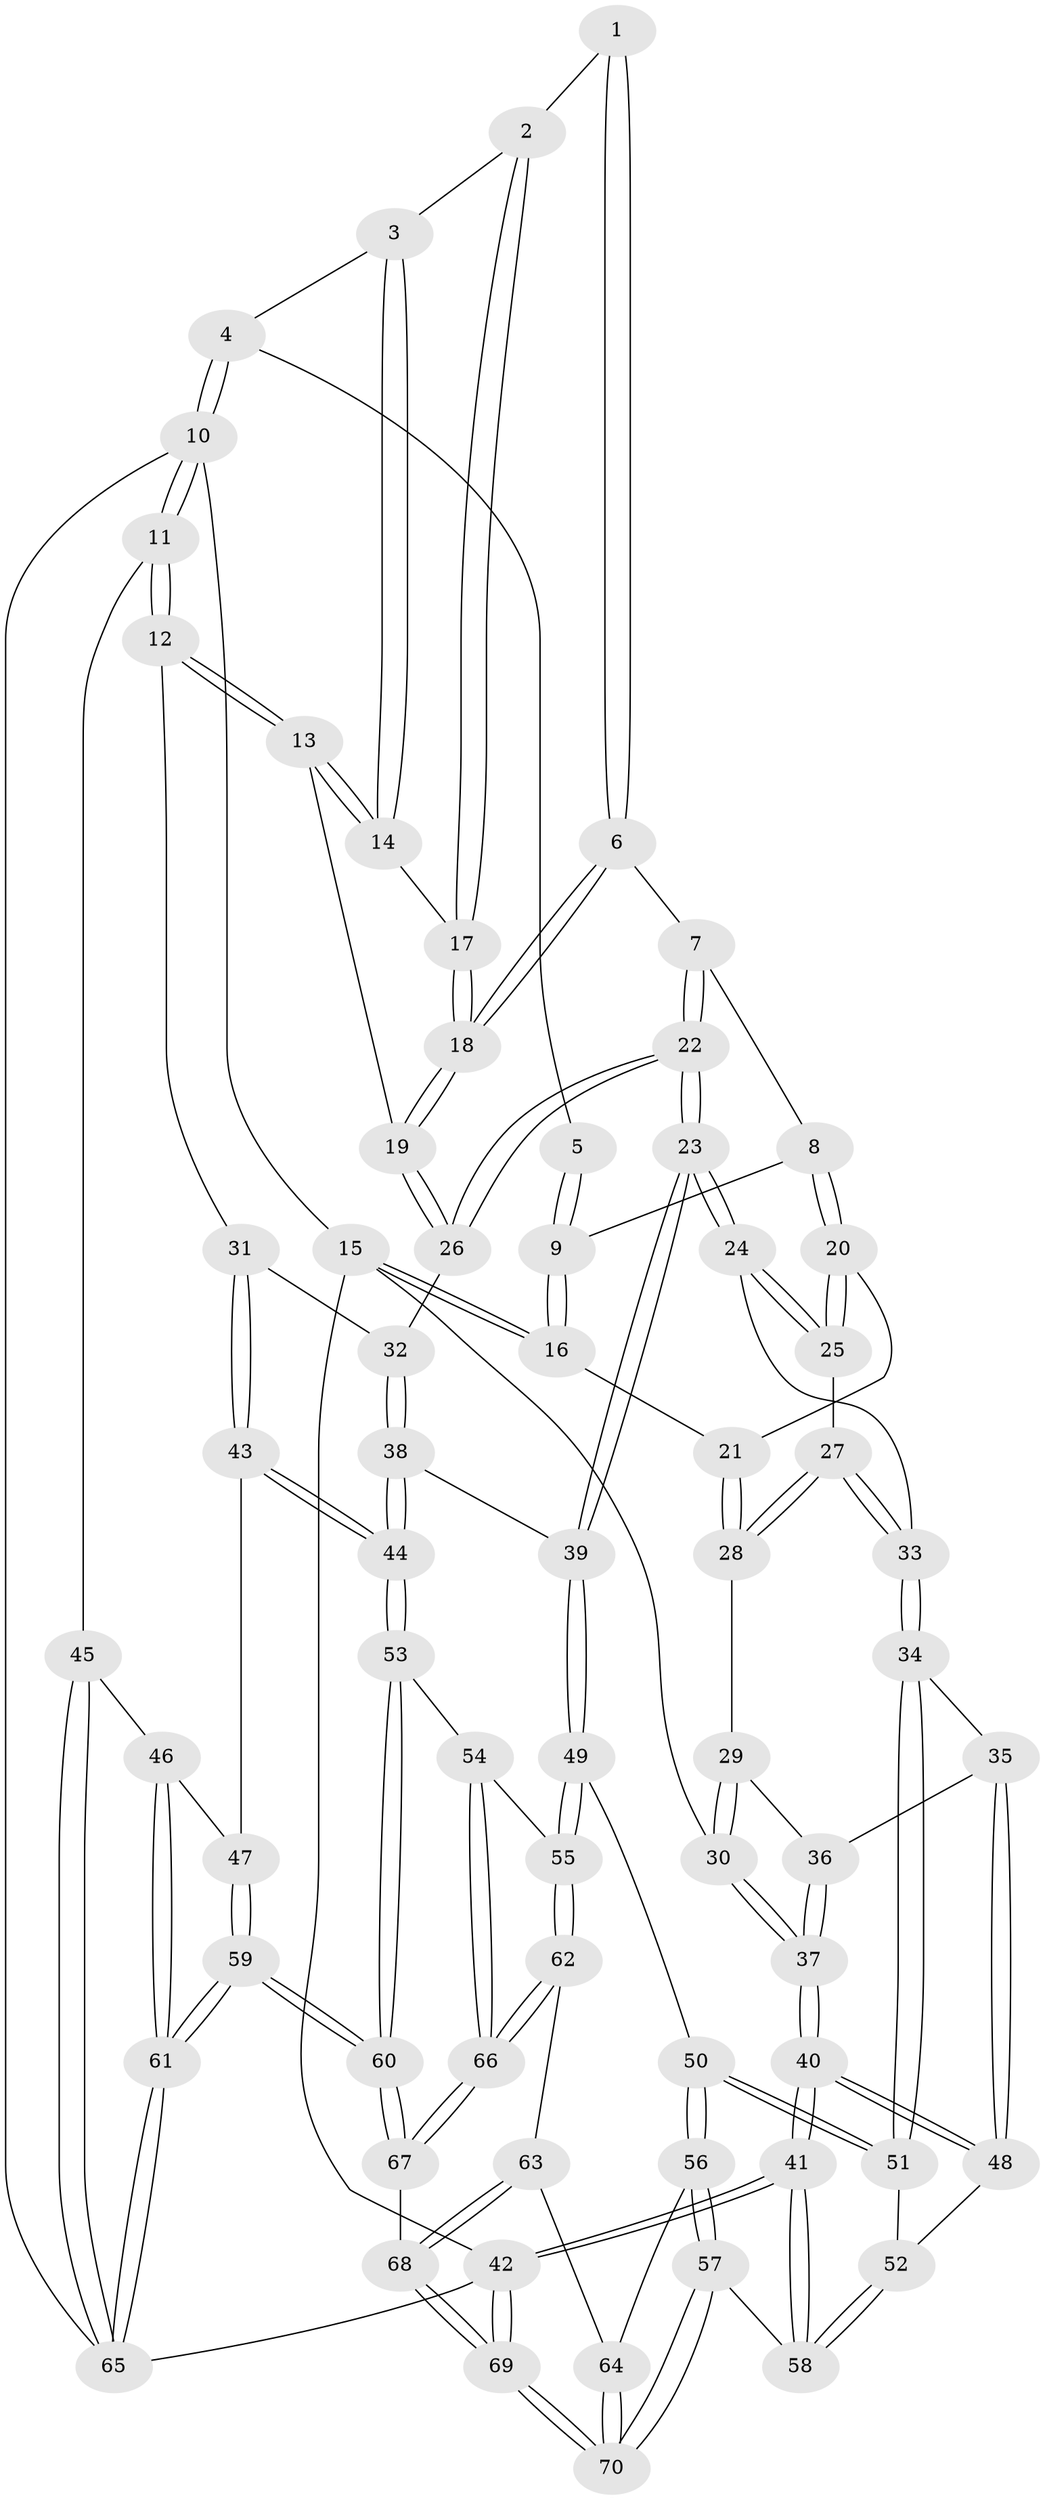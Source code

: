 // coarse degree distribution, {3: 0.19047619047619047, 4: 0.42857142857142855, 5: 0.30952380952380953, 7: 0.023809523809523808, 6: 0.047619047619047616}
// Generated by graph-tools (version 1.1) at 2025/42/03/06/25 10:42:28]
// undirected, 70 vertices, 172 edges
graph export_dot {
graph [start="1"]
  node [color=gray90,style=filled];
  1 [pos="+0.583683899108279+0.041069546955014635"];
  2 [pos="+0.6912412452464453+0.11040671694140734"];
  3 [pos="+1+0"];
  4 [pos="+1+0"];
  5 [pos="+0.513092733606653+0"];
  6 [pos="+0.5417095598920021+0.21481104045397706"];
  7 [pos="+0.4547068352848077+0.2436850794236478"];
  8 [pos="+0.4523841678295572+0.24244346195245864"];
  9 [pos="+0.28565111071234595+0"];
  10 [pos="+1+0"];
  11 [pos="+1+0.38099643274225437"];
  12 [pos="+0.9552444425609005+0.33976984450607867"];
  13 [pos="+0.8980963995204583+0.28331999935884056"];
  14 [pos="+0.8449860572507729+0.16824106083835644"];
  15 [pos="+0+0"];
  16 [pos="+0+0"];
  17 [pos="+0.724433539417113+0.16299642918896093"];
  18 [pos="+0.6506869670142997+0.26912237947990797"];
  19 [pos="+0.6651942598448661+0.3206860523972044"];
  20 [pos="+0.2703925722102161+0.29748436917661236"];
  21 [pos="+0.19442298633454463+0.26527548253239935"];
  22 [pos="+0.47817103291018964+0.4193081742030307"];
  23 [pos="+0.44370919723488683+0.49064507598772783"];
  24 [pos="+0.3855339529875239+0.46634086189981894"];
  25 [pos="+0.3526585112746836+0.4361954665630948"];
  26 [pos="+0.6607310370439723+0.34546780448848224"];
  27 [pos="+0.1868228380826003+0.4462318165601592"];
  28 [pos="+0.17008578578345945+0.4090350429699992"];
  29 [pos="+0.10868708638980157+0.427691425769"];
  30 [pos="+0+0.03211934935434016"];
  31 [pos="+0.7882891702411158+0.4624776536209955"];
  32 [pos="+0.7077721380835348+0.43364965605784805"];
  33 [pos="+0.18711536983204757+0.547986422774917"];
  34 [pos="+0.17441971724533437+0.5746787981031719"];
  35 [pos="+0.1208124319950279+0.5409679074333561"];
  36 [pos="+0.05729424115650689+0.47252017427511833"];
  37 [pos="+0+0.44364567654907405"];
  38 [pos="+0.5744635469041643+0.5831975079859263"];
  39 [pos="+0.45903381162598444+0.5348915036459729"];
  40 [pos="+0+0.5893543671251408"];
  41 [pos="+0+0.7995102078795079"];
  42 [pos="+0+1"];
  43 [pos="+0.8201245673478618+0.6538752954323485"];
  44 [pos="+0.65190647692041+0.6834602640437542"];
  45 [pos="+1+0.6117346933322725"];
  46 [pos="+0.9702701754288524+0.6515769213351426"];
  47 [pos="+0.8451151534924258+0.6652202828070244"];
  48 [pos="+0+0.5900776301878544"];
  49 [pos="+0.34811276051032153+0.6905396289912649"];
  50 [pos="+0.2280792188138493+0.6760455630301452"];
  51 [pos="+0.178225738727083+0.635054259753249"];
  52 [pos="+0.14847602829440928+0.6446889702231904"];
  53 [pos="+0.6242598549056145+0.7553327488175511"];
  54 [pos="+0.6224041524092543+0.7556818407581686"];
  55 [pos="+0.37438299748907694+0.7486484093687605"];
  56 [pos="+0.1677463440437568+0.8439101546973236"];
  57 [pos="+0.14799200962915668+0.8631647798449495"];
  58 [pos="+0.022393646556284+0.7914411456631522"];
  59 [pos="+0.816928776281077+1"];
  60 [pos="+0.7138353908352578+1"];
  61 [pos="+0.8701536530843518+1"];
  62 [pos="+0.3757036777585939+0.7942281760323745"];
  63 [pos="+0.30646570240397353+0.8557220289171302"];
  64 [pos="+0.29249298206129326+0.8550053442982839"];
  65 [pos="+1+1"];
  66 [pos="+0.43403641332537457+0.8747396800901895"];
  67 [pos="+0.5174078208039836+1"];
  68 [pos="+0.2635492282018035+1"];
  69 [pos="+0.14058941100721106+1"];
  70 [pos="+0.1464414240072277+1"];
  1 -- 2;
  1 -- 6;
  1 -- 6;
  2 -- 3;
  2 -- 17;
  2 -- 17;
  3 -- 4;
  3 -- 14;
  3 -- 14;
  4 -- 5;
  4 -- 10;
  4 -- 10;
  5 -- 9;
  5 -- 9;
  6 -- 7;
  6 -- 18;
  6 -- 18;
  7 -- 8;
  7 -- 22;
  7 -- 22;
  8 -- 9;
  8 -- 20;
  8 -- 20;
  9 -- 16;
  9 -- 16;
  10 -- 11;
  10 -- 11;
  10 -- 15;
  10 -- 65;
  11 -- 12;
  11 -- 12;
  11 -- 45;
  12 -- 13;
  12 -- 13;
  12 -- 31;
  13 -- 14;
  13 -- 14;
  13 -- 19;
  14 -- 17;
  15 -- 16;
  15 -- 16;
  15 -- 30;
  15 -- 42;
  16 -- 21;
  17 -- 18;
  17 -- 18;
  18 -- 19;
  18 -- 19;
  19 -- 26;
  19 -- 26;
  20 -- 21;
  20 -- 25;
  20 -- 25;
  21 -- 28;
  21 -- 28;
  22 -- 23;
  22 -- 23;
  22 -- 26;
  22 -- 26;
  23 -- 24;
  23 -- 24;
  23 -- 39;
  23 -- 39;
  24 -- 25;
  24 -- 25;
  24 -- 33;
  25 -- 27;
  26 -- 32;
  27 -- 28;
  27 -- 28;
  27 -- 33;
  27 -- 33;
  28 -- 29;
  29 -- 30;
  29 -- 30;
  29 -- 36;
  30 -- 37;
  30 -- 37;
  31 -- 32;
  31 -- 43;
  31 -- 43;
  32 -- 38;
  32 -- 38;
  33 -- 34;
  33 -- 34;
  34 -- 35;
  34 -- 51;
  34 -- 51;
  35 -- 36;
  35 -- 48;
  35 -- 48;
  36 -- 37;
  36 -- 37;
  37 -- 40;
  37 -- 40;
  38 -- 39;
  38 -- 44;
  38 -- 44;
  39 -- 49;
  39 -- 49;
  40 -- 41;
  40 -- 41;
  40 -- 48;
  40 -- 48;
  41 -- 42;
  41 -- 42;
  41 -- 58;
  41 -- 58;
  42 -- 69;
  42 -- 69;
  42 -- 65;
  43 -- 44;
  43 -- 44;
  43 -- 47;
  44 -- 53;
  44 -- 53;
  45 -- 46;
  45 -- 65;
  45 -- 65;
  46 -- 47;
  46 -- 61;
  46 -- 61;
  47 -- 59;
  47 -- 59;
  48 -- 52;
  49 -- 50;
  49 -- 55;
  49 -- 55;
  50 -- 51;
  50 -- 51;
  50 -- 56;
  50 -- 56;
  51 -- 52;
  52 -- 58;
  52 -- 58;
  53 -- 54;
  53 -- 60;
  53 -- 60;
  54 -- 55;
  54 -- 66;
  54 -- 66;
  55 -- 62;
  55 -- 62;
  56 -- 57;
  56 -- 57;
  56 -- 64;
  57 -- 58;
  57 -- 70;
  57 -- 70;
  59 -- 60;
  59 -- 60;
  59 -- 61;
  59 -- 61;
  60 -- 67;
  60 -- 67;
  61 -- 65;
  61 -- 65;
  62 -- 63;
  62 -- 66;
  62 -- 66;
  63 -- 64;
  63 -- 68;
  63 -- 68;
  64 -- 70;
  64 -- 70;
  66 -- 67;
  66 -- 67;
  67 -- 68;
  68 -- 69;
  68 -- 69;
  69 -- 70;
  69 -- 70;
}
